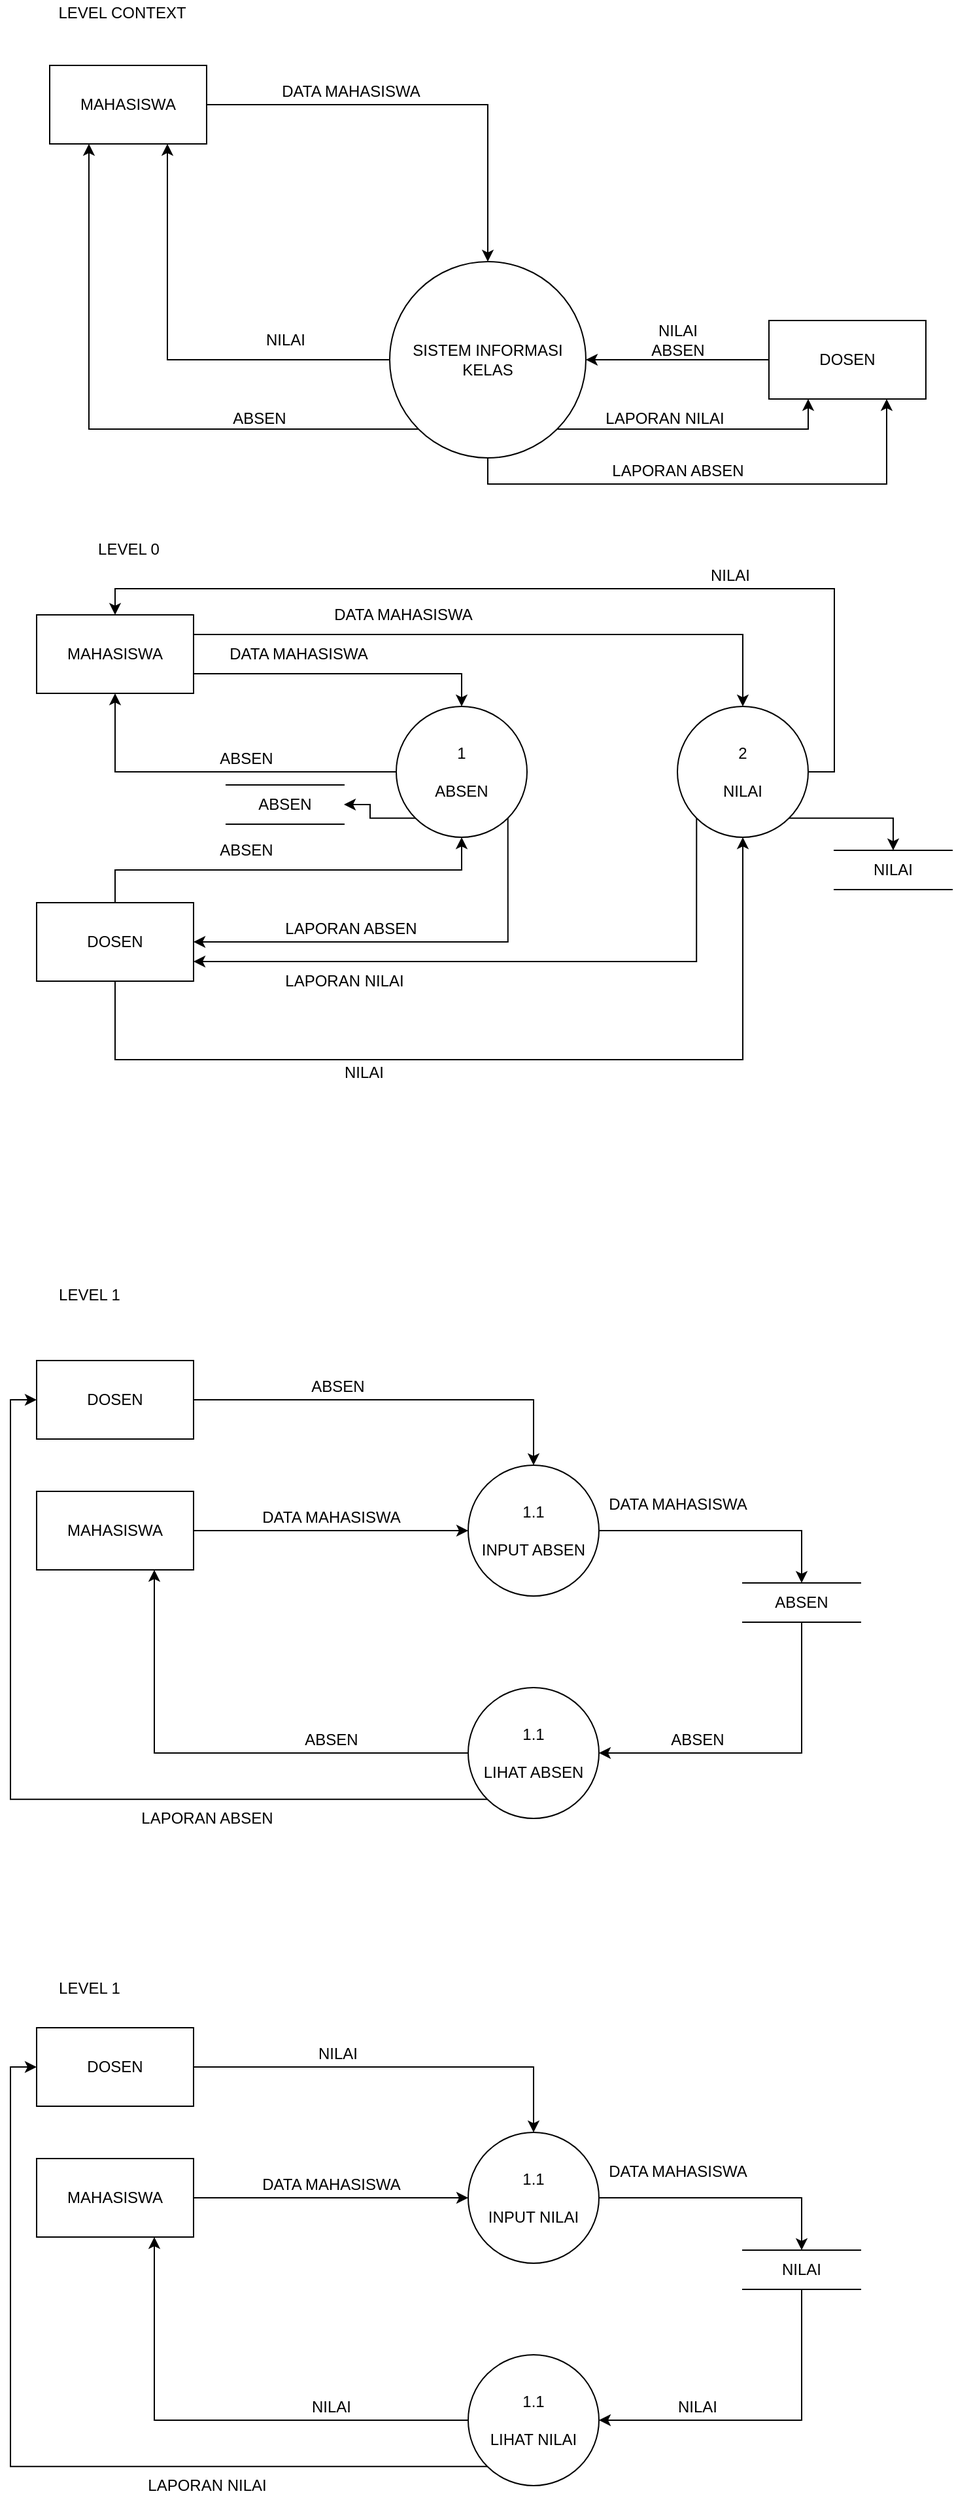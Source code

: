 <mxfile version="13.7.8" type="github">
  <diagram id="gz8LWch606pM161svEnc" name="Page-1">
    <mxGraphModel dx="868" dy="520" grid="1" gridSize="10" guides="1" tooltips="1" connect="1" arrows="1" fold="1" page="1" pageScale="1" pageWidth="850" pageHeight="1100" math="0" shadow="0">
      <root>
        <mxCell id="0" />
        <mxCell id="1" parent="0" />
        <mxCell id="QKqAWIQm0binz4gcXkLU-4" style="edgeStyle=orthogonalEdgeStyle;rounded=0;orthogonalLoop=1;jettySize=auto;html=1;exitX=1;exitY=0.5;exitDx=0;exitDy=0;" edge="1" parent="1" source="QKqAWIQm0binz4gcXkLU-1" target="QKqAWIQm0binz4gcXkLU-3">
          <mxGeometry relative="1" as="geometry" />
        </mxCell>
        <mxCell id="QKqAWIQm0binz4gcXkLU-1" value="MAHASISWA" style="rounded=0;whiteSpace=wrap;html=1;" vertex="1" parent="1">
          <mxGeometry x="60" y="150" width="120" height="60" as="geometry" />
        </mxCell>
        <mxCell id="QKqAWIQm0binz4gcXkLU-5" style="edgeStyle=orthogonalEdgeStyle;rounded=0;orthogonalLoop=1;jettySize=auto;html=1;exitX=0;exitY=0.5;exitDx=0;exitDy=0;entryX=1;entryY=0.5;entryDx=0;entryDy=0;" edge="1" parent="1" source="QKqAWIQm0binz4gcXkLU-2" target="QKqAWIQm0binz4gcXkLU-3">
          <mxGeometry relative="1" as="geometry" />
        </mxCell>
        <mxCell id="QKqAWIQm0binz4gcXkLU-2" value="DOSEN" style="rounded=0;whiteSpace=wrap;html=1;" vertex="1" parent="1">
          <mxGeometry x="610" y="345" width="120" height="60" as="geometry" />
        </mxCell>
        <mxCell id="QKqAWIQm0binz4gcXkLU-8" style="edgeStyle=orthogonalEdgeStyle;rounded=0;orthogonalLoop=1;jettySize=auto;html=1;exitX=1;exitY=1;exitDx=0;exitDy=0;entryX=0.25;entryY=1;entryDx=0;entryDy=0;" edge="1" parent="1" source="QKqAWIQm0binz4gcXkLU-3" target="QKqAWIQm0binz4gcXkLU-2">
          <mxGeometry relative="1" as="geometry" />
        </mxCell>
        <mxCell id="QKqAWIQm0binz4gcXkLU-10" style="edgeStyle=orthogonalEdgeStyle;rounded=0;orthogonalLoop=1;jettySize=auto;html=1;exitX=0.5;exitY=1;exitDx=0;exitDy=0;entryX=0.75;entryY=1;entryDx=0;entryDy=0;" edge="1" parent="1" source="QKqAWIQm0binz4gcXkLU-3" target="QKqAWIQm0binz4gcXkLU-2">
          <mxGeometry relative="1" as="geometry" />
        </mxCell>
        <mxCell id="QKqAWIQm0binz4gcXkLU-12" style="edgeStyle=orthogonalEdgeStyle;rounded=0;orthogonalLoop=1;jettySize=auto;html=1;exitX=0;exitY=0.5;exitDx=0;exitDy=0;entryX=0.75;entryY=1;entryDx=0;entryDy=0;" edge="1" parent="1" source="QKqAWIQm0binz4gcXkLU-3" target="QKqAWIQm0binz4gcXkLU-1">
          <mxGeometry relative="1" as="geometry" />
        </mxCell>
        <mxCell id="QKqAWIQm0binz4gcXkLU-13" style="edgeStyle=orthogonalEdgeStyle;rounded=0;orthogonalLoop=1;jettySize=auto;html=1;exitX=0;exitY=1;exitDx=0;exitDy=0;entryX=0.25;entryY=1;entryDx=0;entryDy=0;" edge="1" parent="1" source="QKqAWIQm0binz4gcXkLU-3" target="QKqAWIQm0binz4gcXkLU-1">
          <mxGeometry relative="1" as="geometry" />
        </mxCell>
        <mxCell id="QKqAWIQm0binz4gcXkLU-3" value="SISTEM INFORMASI KELAS" style="ellipse;whiteSpace=wrap;html=1;aspect=fixed;" vertex="1" parent="1">
          <mxGeometry x="320" y="300" width="150" height="150" as="geometry" />
        </mxCell>
        <mxCell id="QKqAWIQm0binz4gcXkLU-6" value="DATA MAHASISWA" style="text;html=1;align=center;verticalAlign=middle;resizable=0;points=[];autosize=1;" vertex="1" parent="1">
          <mxGeometry x="230" y="160" width="120" height="20" as="geometry" />
        </mxCell>
        <mxCell id="QKqAWIQm0binz4gcXkLU-7" value="NILAI&lt;br&gt;ABSEN" style="text;html=1;align=center;verticalAlign=middle;resizable=0;points=[];autosize=1;" vertex="1" parent="1">
          <mxGeometry x="510" y="345" width="60" height="30" as="geometry" />
        </mxCell>
        <mxCell id="QKqAWIQm0binz4gcXkLU-9" value="LAPORAN NILAI" style="text;html=1;align=center;verticalAlign=middle;resizable=0;points=[];autosize=1;" vertex="1" parent="1">
          <mxGeometry x="475" y="410" width="110" height="20" as="geometry" />
        </mxCell>
        <mxCell id="QKqAWIQm0binz4gcXkLU-11" value="LAPORAN ABSEN" style="text;html=1;align=center;verticalAlign=middle;resizable=0;points=[];autosize=1;" vertex="1" parent="1">
          <mxGeometry x="480" y="450" width="120" height="20" as="geometry" />
        </mxCell>
        <mxCell id="QKqAWIQm0binz4gcXkLU-14" value="NILAI" style="text;html=1;align=center;verticalAlign=middle;resizable=0;points=[];autosize=1;" vertex="1" parent="1">
          <mxGeometry x="215" y="350" width="50" height="20" as="geometry" />
        </mxCell>
        <mxCell id="QKqAWIQm0binz4gcXkLU-15" value="ABSEN" style="text;html=1;align=center;verticalAlign=middle;resizable=0;points=[];autosize=1;" vertex="1" parent="1">
          <mxGeometry x="190" y="410" width="60" height="20" as="geometry" />
        </mxCell>
        <mxCell id="QKqAWIQm0binz4gcXkLU-20" style="edgeStyle=orthogonalEdgeStyle;rounded=0;orthogonalLoop=1;jettySize=auto;html=1;exitX=1;exitY=0.75;exitDx=0;exitDy=0;entryX=0.5;entryY=0;entryDx=0;entryDy=0;" edge="1" parent="1" source="QKqAWIQm0binz4gcXkLU-16" target="QKqAWIQm0binz4gcXkLU-17">
          <mxGeometry relative="1" as="geometry" />
        </mxCell>
        <mxCell id="QKqAWIQm0binz4gcXkLU-21" style="edgeStyle=orthogonalEdgeStyle;rounded=0;orthogonalLoop=1;jettySize=auto;html=1;exitX=1;exitY=0.25;exitDx=0;exitDy=0;entryX=0.5;entryY=0;entryDx=0;entryDy=0;" edge="1" parent="1" source="QKqAWIQm0binz4gcXkLU-16" target="QKqAWIQm0binz4gcXkLU-18">
          <mxGeometry relative="1" as="geometry" />
        </mxCell>
        <mxCell id="QKqAWIQm0binz4gcXkLU-16" value="MAHASISWA" style="rounded=0;whiteSpace=wrap;html=1;" vertex="1" parent="1">
          <mxGeometry x="50" y="570" width="120" height="60" as="geometry" />
        </mxCell>
        <mxCell id="QKqAWIQm0binz4gcXkLU-24" style="edgeStyle=orthogonalEdgeStyle;rounded=0;orthogonalLoop=1;jettySize=auto;html=1;entryX=0.5;entryY=1;entryDx=0;entryDy=0;" edge="1" parent="1" source="QKqAWIQm0binz4gcXkLU-17" target="QKqAWIQm0binz4gcXkLU-16">
          <mxGeometry relative="1" as="geometry" />
        </mxCell>
        <mxCell id="QKqAWIQm0binz4gcXkLU-30" style="edgeStyle=orthogonalEdgeStyle;rounded=0;orthogonalLoop=1;jettySize=auto;html=1;exitX=1;exitY=1;exitDx=0;exitDy=0;entryX=1;entryY=0.5;entryDx=0;entryDy=0;" edge="1" parent="1" source="QKqAWIQm0binz4gcXkLU-17" target="QKqAWIQm0binz4gcXkLU-19">
          <mxGeometry relative="1" as="geometry">
            <Array as="points">
              <mxPoint x="410" y="820" />
            </Array>
          </mxGeometry>
        </mxCell>
        <mxCell id="QKqAWIQm0binz4gcXkLU-40" style="edgeStyle=orthogonalEdgeStyle;rounded=0;orthogonalLoop=1;jettySize=auto;html=1;exitX=0;exitY=1;exitDx=0;exitDy=0;entryX=1;entryY=0.5;entryDx=0;entryDy=0;" edge="1" parent="1" source="QKqAWIQm0binz4gcXkLU-17" target="QKqAWIQm0binz4gcXkLU-37">
          <mxGeometry relative="1" as="geometry" />
        </mxCell>
        <mxCell id="QKqAWIQm0binz4gcXkLU-17" value="1&lt;br&gt;&lt;br&gt;ABSEN" style="ellipse;whiteSpace=wrap;html=1;aspect=fixed;" vertex="1" parent="1">
          <mxGeometry x="325" y="640" width="100" height="100" as="geometry" />
        </mxCell>
        <mxCell id="QKqAWIQm0binz4gcXkLU-26" style="edgeStyle=orthogonalEdgeStyle;rounded=0;orthogonalLoop=1;jettySize=auto;html=1;exitX=1;exitY=0.5;exitDx=0;exitDy=0;entryX=0.5;entryY=0;entryDx=0;entryDy=0;" edge="1" parent="1" source="QKqAWIQm0binz4gcXkLU-18" target="QKqAWIQm0binz4gcXkLU-16">
          <mxGeometry relative="1" as="geometry" />
        </mxCell>
        <mxCell id="QKqAWIQm0binz4gcXkLU-32" style="edgeStyle=orthogonalEdgeStyle;rounded=0;orthogonalLoop=1;jettySize=auto;html=1;exitX=0;exitY=1;exitDx=0;exitDy=0;entryX=1;entryY=0.75;entryDx=0;entryDy=0;" edge="1" parent="1" source="QKqAWIQm0binz4gcXkLU-18" target="QKqAWIQm0binz4gcXkLU-19">
          <mxGeometry relative="1" as="geometry">
            <Array as="points">
              <mxPoint x="555" y="835" />
            </Array>
          </mxGeometry>
        </mxCell>
        <mxCell id="QKqAWIQm0binz4gcXkLU-41" style="edgeStyle=orthogonalEdgeStyle;rounded=0;orthogonalLoop=1;jettySize=auto;html=1;exitX=1;exitY=1;exitDx=0;exitDy=0;entryX=0.5;entryY=0;entryDx=0;entryDy=0;" edge="1" parent="1" source="QKqAWIQm0binz4gcXkLU-18" target="QKqAWIQm0binz4gcXkLU-36">
          <mxGeometry relative="1" as="geometry" />
        </mxCell>
        <mxCell id="QKqAWIQm0binz4gcXkLU-18" value="2&lt;br&gt;&lt;br&gt;NILAI" style="ellipse;whiteSpace=wrap;html=1;aspect=fixed;" vertex="1" parent="1">
          <mxGeometry x="540" y="640" width="100" height="100" as="geometry" />
        </mxCell>
        <mxCell id="QKqAWIQm0binz4gcXkLU-28" style="edgeStyle=orthogonalEdgeStyle;rounded=0;orthogonalLoop=1;jettySize=auto;html=1;exitX=0.5;exitY=0;exitDx=0;exitDy=0;entryX=0.5;entryY=1;entryDx=0;entryDy=0;" edge="1" parent="1" source="QKqAWIQm0binz4gcXkLU-19" target="QKqAWIQm0binz4gcXkLU-17">
          <mxGeometry relative="1" as="geometry" />
        </mxCell>
        <mxCell id="QKqAWIQm0binz4gcXkLU-34" style="edgeStyle=orthogonalEdgeStyle;rounded=0;orthogonalLoop=1;jettySize=auto;html=1;exitX=0.5;exitY=1;exitDx=0;exitDy=0;entryX=0.5;entryY=1;entryDx=0;entryDy=0;" edge="1" parent="1" source="QKqAWIQm0binz4gcXkLU-19" target="QKqAWIQm0binz4gcXkLU-18">
          <mxGeometry relative="1" as="geometry">
            <Array as="points">
              <mxPoint x="110" y="910" />
              <mxPoint x="590" y="910" />
            </Array>
          </mxGeometry>
        </mxCell>
        <mxCell id="QKqAWIQm0binz4gcXkLU-19" value="DOSEN" style="rounded=0;whiteSpace=wrap;html=1;" vertex="1" parent="1">
          <mxGeometry x="50" y="790" width="120" height="60" as="geometry" />
        </mxCell>
        <mxCell id="QKqAWIQm0binz4gcXkLU-22" value="DATA MAHASISWA" style="text;html=1;align=center;verticalAlign=middle;resizable=0;points=[];autosize=1;" vertex="1" parent="1">
          <mxGeometry x="190" y="590" width="120" height="20" as="geometry" />
        </mxCell>
        <mxCell id="QKqAWIQm0binz4gcXkLU-23" value="DATA MAHASISWA" style="text;html=1;align=center;verticalAlign=middle;resizable=0;points=[];autosize=1;" vertex="1" parent="1">
          <mxGeometry x="270" y="560" width="120" height="20" as="geometry" />
        </mxCell>
        <mxCell id="QKqAWIQm0binz4gcXkLU-25" value="ABSEN" style="text;html=1;align=center;verticalAlign=middle;resizable=0;points=[];autosize=1;" vertex="1" parent="1">
          <mxGeometry x="180" y="670" width="60" height="20" as="geometry" />
        </mxCell>
        <mxCell id="QKqAWIQm0binz4gcXkLU-27" value="NILAI" style="text;html=1;align=center;verticalAlign=middle;resizable=0;points=[];autosize=1;" vertex="1" parent="1">
          <mxGeometry x="555" y="530" width="50" height="20" as="geometry" />
        </mxCell>
        <mxCell id="QKqAWIQm0binz4gcXkLU-29" value="ABSEN" style="text;html=1;align=center;verticalAlign=middle;resizable=0;points=[];autosize=1;" vertex="1" parent="1">
          <mxGeometry x="180" y="740" width="60" height="20" as="geometry" />
        </mxCell>
        <mxCell id="QKqAWIQm0binz4gcXkLU-31" value="LAPORAN ABSEN" style="text;html=1;align=center;verticalAlign=middle;resizable=0;points=[];autosize=1;" vertex="1" parent="1">
          <mxGeometry x="230" y="800" width="120" height="20" as="geometry" />
        </mxCell>
        <mxCell id="QKqAWIQm0binz4gcXkLU-33" value="LAPORAN NILAI" style="text;html=1;align=center;verticalAlign=middle;resizable=0;points=[];autosize=1;" vertex="1" parent="1">
          <mxGeometry x="230" y="840" width="110" height="20" as="geometry" />
        </mxCell>
        <mxCell id="QKqAWIQm0binz4gcXkLU-35" value="NILAI" style="text;html=1;align=center;verticalAlign=middle;resizable=0;points=[];autosize=1;" vertex="1" parent="1">
          <mxGeometry x="275" y="910" width="50" height="20" as="geometry" />
        </mxCell>
        <mxCell id="QKqAWIQm0binz4gcXkLU-36" value="NILAI" style="shape=partialRectangle;whiteSpace=wrap;html=1;left=0;right=0;fillColor=none;" vertex="1" parent="1">
          <mxGeometry x="660" y="750" width="90" height="30" as="geometry" />
        </mxCell>
        <mxCell id="QKqAWIQm0binz4gcXkLU-37" value="ABSEN" style="shape=partialRectangle;whiteSpace=wrap;html=1;left=0;right=0;fillColor=none;" vertex="1" parent="1">
          <mxGeometry x="195" y="700" width="90" height="30" as="geometry" />
        </mxCell>
        <mxCell id="QKqAWIQm0binz4gcXkLU-47" style="edgeStyle=orthogonalEdgeStyle;rounded=0;orthogonalLoop=1;jettySize=auto;html=1;exitX=1;exitY=0.5;exitDx=0;exitDy=0;entryX=0;entryY=0.5;entryDx=0;entryDy=0;" edge="1" parent="1" source="QKqAWIQm0binz4gcXkLU-42" target="QKqAWIQm0binz4gcXkLU-44">
          <mxGeometry relative="1" as="geometry" />
        </mxCell>
        <mxCell id="QKqAWIQm0binz4gcXkLU-42" value="MAHASISWA" style="rounded=0;whiteSpace=wrap;html=1;" vertex="1" parent="1">
          <mxGeometry x="50" y="1240" width="120" height="60" as="geometry" />
        </mxCell>
        <mxCell id="QKqAWIQm0binz4gcXkLU-46" style="edgeStyle=orthogonalEdgeStyle;rounded=0;orthogonalLoop=1;jettySize=auto;html=1;exitX=1;exitY=0.5;exitDx=0;exitDy=0;entryX=0.5;entryY=0;entryDx=0;entryDy=0;" edge="1" parent="1" source="QKqAWIQm0binz4gcXkLU-43" target="QKqAWIQm0binz4gcXkLU-44">
          <mxGeometry relative="1" as="geometry" />
        </mxCell>
        <mxCell id="QKqAWIQm0binz4gcXkLU-43" value="DOSEN" style="rounded=0;whiteSpace=wrap;html=1;" vertex="1" parent="1">
          <mxGeometry x="50" y="1140" width="120" height="60" as="geometry" />
        </mxCell>
        <mxCell id="QKqAWIQm0binz4gcXkLU-57" style="edgeStyle=orthogonalEdgeStyle;rounded=0;orthogonalLoop=1;jettySize=auto;html=1;exitX=1;exitY=0.5;exitDx=0;exitDy=0;entryX=0.5;entryY=0;entryDx=0;entryDy=0;" edge="1" parent="1" source="QKqAWIQm0binz4gcXkLU-44" target="QKqAWIQm0binz4gcXkLU-56">
          <mxGeometry relative="1" as="geometry" />
        </mxCell>
        <mxCell id="QKqAWIQm0binz4gcXkLU-44" value="1.1&lt;br&gt;&lt;br&gt;INPUT ABSEN" style="ellipse;whiteSpace=wrap;html=1;aspect=fixed;" vertex="1" parent="1">
          <mxGeometry x="380" y="1220" width="100" height="100" as="geometry" />
        </mxCell>
        <mxCell id="QKqAWIQm0binz4gcXkLU-52" style="edgeStyle=orthogonalEdgeStyle;rounded=0;orthogonalLoop=1;jettySize=auto;html=1;exitX=0;exitY=0.5;exitDx=0;exitDy=0;entryX=0.75;entryY=1;entryDx=0;entryDy=0;" edge="1" parent="1" source="QKqAWIQm0binz4gcXkLU-45" target="QKqAWIQm0binz4gcXkLU-42">
          <mxGeometry relative="1" as="geometry" />
        </mxCell>
        <mxCell id="QKqAWIQm0binz4gcXkLU-54" style="edgeStyle=orthogonalEdgeStyle;rounded=0;orthogonalLoop=1;jettySize=auto;html=1;exitX=0;exitY=1;exitDx=0;exitDy=0;entryX=0;entryY=0.5;entryDx=0;entryDy=0;" edge="1" parent="1" source="QKqAWIQm0binz4gcXkLU-45" target="QKqAWIQm0binz4gcXkLU-43">
          <mxGeometry relative="1" as="geometry" />
        </mxCell>
        <mxCell id="QKqAWIQm0binz4gcXkLU-45" value="1.1&lt;br&gt;&lt;br&gt;LIHAT ABSEN" style="ellipse;whiteSpace=wrap;html=1;aspect=fixed;" vertex="1" parent="1">
          <mxGeometry x="380" y="1390" width="100" height="100" as="geometry" />
        </mxCell>
        <mxCell id="QKqAWIQm0binz4gcXkLU-48" value="ABSEN" style="text;html=1;align=center;verticalAlign=middle;resizable=0;points=[];autosize=1;" vertex="1" parent="1">
          <mxGeometry x="250" y="1150" width="60" height="20" as="geometry" />
        </mxCell>
        <mxCell id="QKqAWIQm0binz4gcXkLU-49" value="DATA MAHASISWA" style="text;html=1;align=center;verticalAlign=middle;resizable=0;points=[];autosize=1;" vertex="1" parent="1">
          <mxGeometry x="215" y="1250" width="120" height="20" as="geometry" />
        </mxCell>
        <mxCell id="QKqAWIQm0binz4gcXkLU-53" value="ABSEN" style="text;html=1;align=center;verticalAlign=middle;resizable=0;points=[];autosize=1;" vertex="1" parent="1">
          <mxGeometry x="245" y="1420" width="60" height="20" as="geometry" />
        </mxCell>
        <mxCell id="QKqAWIQm0binz4gcXkLU-55" value="LAPORAN ABSEN" style="text;html=1;align=center;verticalAlign=middle;resizable=0;points=[];autosize=1;" vertex="1" parent="1">
          <mxGeometry x="120" y="1480" width="120" height="20" as="geometry" />
        </mxCell>
        <mxCell id="QKqAWIQm0binz4gcXkLU-59" style="edgeStyle=orthogonalEdgeStyle;rounded=0;orthogonalLoop=1;jettySize=auto;html=1;exitX=0.5;exitY=1;exitDx=0;exitDy=0;entryX=1;entryY=0.5;entryDx=0;entryDy=0;" edge="1" parent="1" source="QKqAWIQm0binz4gcXkLU-56" target="QKqAWIQm0binz4gcXkLU-45">
          <mxGeometry relative="1" as="geometry" />
        </mxCell>
        <mxCell id="QKqAWIQm0binz4gcXkLU-56" value="ABSEN" style="shape=partialRectangle;whiteSpace=wrap;html=1;left=0;right=0;fillColor=none;" vertex="1" parent="1">
          <mxGeometry x="590" y="1310" width="90" height="30" as="geometry" />
        </mxCell>
        <mxCell id="QKqAWIQm0binz4gcXkLU-58" value="DATA MAHASISWA" style="text;html=1;align=center;verticalAlign=middle;resizable=0;points=[];autosize=1;" vertex="1" parent="1">
          <mxGeometry x="480" y="1240" width="120" height="20" as="geometry" />
        </mxCell>
        <mxCell id="QKqAWIQm0binz4gcXkLU-60" value="ABSEN" style="text;html=1;align=center;verticalAlign=middle;resizable=0;points=[];autosize=1;" vertex="1" parent="1">
          <mxGeometry x="525" y="1420" width="60" height="20" as="geometry" />
        </mxCell>
        <mxCell id="QKqAWIQm0binz4gcXkLU-78" style="edgeStyle=orthogonalEdgeStyle;rounded=0;orthogonalLoop=1;jettySize=auto;html=1;exitX=1;exitY=0.5;exitDx=0;exitDy=0;entryX=0;entryY=0.5;entryDx=0;entryDy=0;" edge="1" parent="1" source="QKqAWIQm0binz4gcXkLU-79" target="QKqAWIQm0binz4gcXkLU-83">
          <mxGeometry relative="1" as="geometry" />
        </mxCell>
        <mxCell id="QKqAWIQm0binz4gcXkLU-79" value="MAHASISWA" style="rounded=0;whiteSpace=wrap;html=1;" vertex="1" parent="1">
          <mxGeometry x="50" y="1750" width="120" height="60" as="geometry" />
        </mxCell>
        <mxCell id="QKqAWIQm0binz4gcXkLU-80" style="edgeStyle=orthogonalEdgeStyle;rounded=0;orthogonalLoop=1;jettySize=auto;html=1;exitX=1;exitY=0.5;exitDx=0;exitDy=0;entryX=0.5;entryY=0;entryDx=0;entryDy=0;" edge="1" parent="1" source="QKqAWIQm0binz4gcXkLU-81" target="QKqAWIQm0binz4gcXkLU-83">
          <mxGeometry relative="1" as="geometry" />
        </mxCell>
        <mxCell id="QKqAWIQm0binz4gcXkLU-81" value="DOSEN" style="rounded=0;whiteSpace=wrap;html=1;" vertex="1" parent="1">
          <mxGeometry x="50" y="1650" width="120" height="60" as="geometry" />
        </mxCell>
        <mxCell id="QKqAWIQm0binz4gcXkLU-82" style="edgeStyle=orthogonalEdgeStyle;rounded=0;orthogonalLoop=1;jettySize=auto;html=1;exitX=1;exitY=0.5;exitDx=0;exitDy=0;entryX=0.5;entryY=0;entryDx=0;entryDy=0;" edge="1" parent="1" source="QKqAWIQm0binz4gcXkLU-83" target="QKqAWIQm0binz4gcXkLU-92">
          <mxGeometry relative="1" as="geometry" />
        </mxCell>
        <mxCell id="QKqAWIQm0binz4gcXkLU-83" value="1.1&lt;br&gt;&lt;br&gt;INPUT NILAI" style="ellipse;whiteSpace=wrap;html=1;aspect=fixed;" vertex="1" parent="1">
          <mxGeometry x="380" y="1730" width="100" height="100" as="geometry" />
        </mxCell>
        <mxCell id="QKqAWIQm0binz4gcXkLU-84" style="edgeStyle=orthogonalEdgeStyle;rounded=0;orthogonalLoop=1;jettySize=auto;html=1;exitX=0;exitY=0.5;exitDx=0;exitDy=0;entryX=0.75;entryY=1;entryDx=0;entryDy=0;" edge="1" parent="1" source="QKqAWIQm0binz4gcXkLU-86" target="QKqAWIQm0binz4gcXkLU-79">
          <mxGeometry relative="1" as="geometry" />
        </mxCell>
        <mxCell id="QKqAWIQm0binz4gcXkLU-85" style="edgeStyle=orthogonalEdgeStyle;rounded=0;orthogonalLoop=1;jettySize=auto;html=1;exitX=0;exitY=1;exitDx=0;exitDy=0;entryX=0;entryY=0.5;entryDx=0;entryDy=0;" edge="1" parent="1" source="QKqAWIQm0binz4gcXkLU-86" target="QKqAWIQm0binz4gcXkLU-81">
          <mxGeometry relative="1" as="geometry" />
        </mxCell>
        <mxCell id="QKqAWIQm0binz4gcXkLU-86" value="1.1&lt;br&gt;&lt;br&gt;LIHAT NILAI" style="ellipse;whiteSpace=wrap;html=1;aspect=fixed;" vertex="1" parent="1">
          <mxGeometry x="380" y="1900" width="100" height="100" as="geometry" />
        </mxCell>
        <mxCell id="QKqAWIQm0binz4gcXkLU-87" value="NILAI" style="text;html=1;align=center;verticalAlign=middle;resizable=0;points=[];autosize=1;" vertex="1" parent="1">
          <mxGeometry x="255" y="1660" width="50" height="20" as="geometry" />
        </mxCell>
        <mxCell id="QKqAWIQm0binz4gcXkLU-88" value="DATA MAHASISWA" style="text;html=1;align=center;verticalAlign=middle;resizable=0;points=[];autosize=1;" vertex="1" parent="1">
          <mxGeometry x="215" y="1760" width="120" height="20" as="geometry" />
        </mxCell>
        <mxCell id="QKqAWIQm0binz4gcXkLU-89" value="NILAI" style="text;html=1;align=center;verticalAlign=middle;resizable=0;points=[];autosize=1;" vertex="1" parent="1">
          <mxGeometry x="250" y="1930" width="50" height="20" as="geometry" />
        </mxCell>
        <mxCell id="QKqAWIQm0binz4gcXkLU-90" value="LAPORAN NILAI" style="text;html=1;align=center;verticalAlign=middle;resizable=0;points=[];autosize=1;" vertex="1" parent="1">
          <mxGeometry x="125" y="1990" width="110" height="20" as="geometry" />
        </mxCell>
        <mxCell id="QKqAWIQm0binz4gcXkLU-91" style="edgeStyle=orthogonalEdgeStyle;rounded=0;orthogonalLoop=1;jettySize=auto;html=1;exitX=0.5;exitY=1;exitDx=0;exitDy=0;entryX=1;entryY=0.5;entryDx=0;entryDy=0;" edge="1" parent="1" source="QKqAWIQm0binz4gcXkLU-92" target="QKqAWIQm0binz4gcXkLU-86">
          <mxGeometry relative="1" as="geometry" />
        </mxCell>
        <mxCell id="QKqAWIQm0binz4gcXkLU-92" value="NILAI" style="shape=partialRectangle;whiteSpace=wrap;html=1;left=0;right=0;fillColor=none;" vertex="1" parent="1">
          <mxGeometry x="590" y="1820" width="90" height="30" as="geometry" />
        </mxCell>
        <mxCell id="QKqAWIQm0binz4gcXkLU-93" value="DATA MAHASISWA" style="text;html=1;align=center;verticalAlign=middle;resizable=0;points=[];autosize=1;" vertex="1" parent="1">
          <mxGeometry x="480" y="1750" width="120" height="20" as="geometry" />
        </mxCell>
        <mxCell id="QKqAWIQm0binz4gcXkLU-94" value="NILAI" style="text;html=1;align=center;verticalAlign=middle;resizable=0;points=[];autosize=1;" vertex="1" parent="1">
          <mxGeometry x="530" y="1930" width="50" height="20" as="geometry" />
        </mxCell>
        <mxCell id="QKqAWIQm0binz4gcXkLU-95" value="LEVEL CONTEXT" style="text;html=1;align=center;verticalAlign=middle;resizable=0;points=[];autosize=1;" vertex="1" parent="1">
          <mxGeometry x="60" y="100" width="110" height="20" as="geometry" />
        </mxCell>
        <mxCell id="QKqAWIQm0binz4gcXkLU-96" value="LEVEL 0" style="text;html=1;align=center;verticalAlign=middle;resizable=0;points=[];autosize=1;" vertex="1" parent="1">
          <mxGeometry x="90" y="510" width="60" height="20" as="geometry" />
        </mxCell>
        <mxCell id="QKqAWIQm0binz4gcXkLU-97" value="LEVEL 1" style="text;html=1;align=center;verticalAlign=middle;resizable=0;points=[];autosize=1;" vertex="1" parent="1">
          <mxGeometry x="60" y="1080" width="60" height="20" as="geometry" />
        </mxCell>
        <mxCell id="QKqAWIQm0binz4gcXkLU-98" value="LEVEL 1" style="text;html=1;align=center;verticalAlign=middle;resizable=0;points=[];autosize=1;" vertex="1" parent="1">
          <mxGeometry x="60" y="1610" width="60" height="20" as="geometry" />
        </mxCell>
      </root>
    </mxGraphModel>
  </diagram>
</mxfile>
